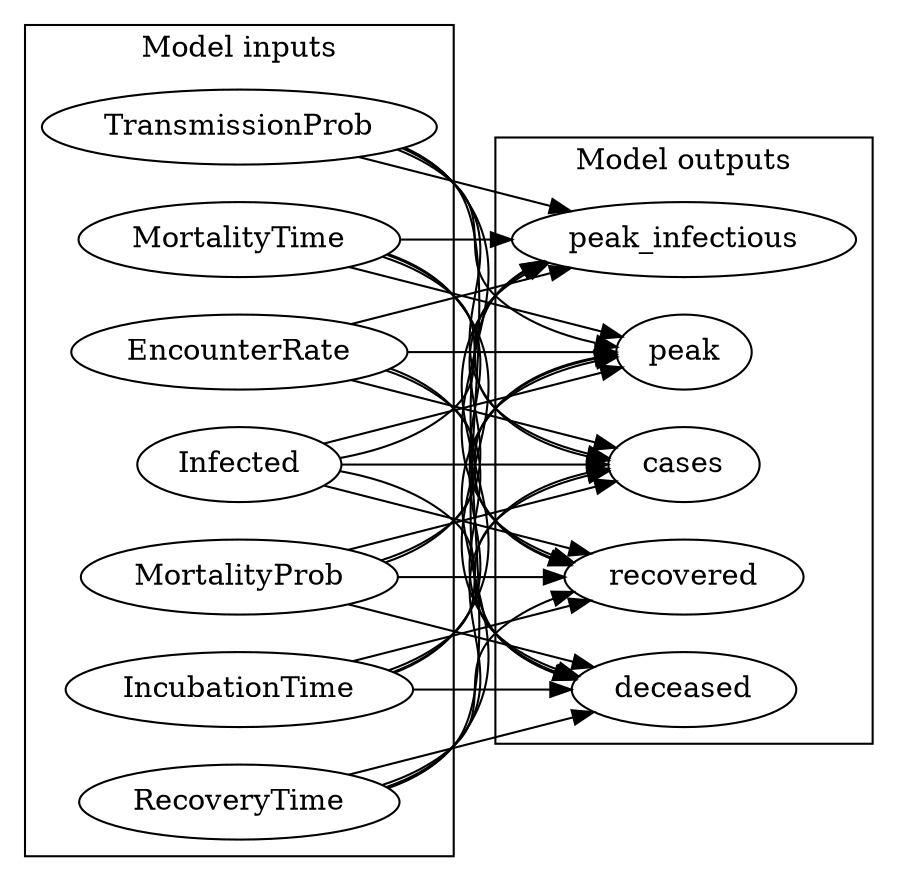 digraph "" {
	graph [newrank=True,
		rankdir=LR
	];
	subgraph cluster_outputs {
		graph [label="Model outputs"];
		deceased;
		peak_infectious;
		peak;
		cases;
		recovered;
	}
	subgraph cluster_inputs {
		graph [label="Model inputs"];
		MortalityProb;
		IncubationTime;
		RecoveryTime;
		TransmissionProb;
		MortalityTime;
		EncounterRate;
		Infected;
	}
	MortalityProb -> deceased;
	MortalityProb -> peak_infectious;
	MortalityProb -> peak;
	MortalityProb -> cases;
	MortalityProb -> recovered;
	IncubationTime -> deceased;
	IncubationTime -> peak_infectious;
	IncubationTime -> peak;
	IncubationTime -> cases;
	IncubationTime -> recovered;
	RecoveryTime -> deceased;
	RecoveryTime -> peak_infectious;
	RecoveryTime -> peak;
	RecoveryTime -> cases;
	RecoveryTime -> recovered;
	TransmissionProb -> deceased;
	TransmissionProb -> peak_infectious;
	TransmissionProb -> peak;
	TransmissionProb -> cases;
	TransmissionProb -> recovered;
	MortalityTime -> deceased;
	MortalityTime -> peak_infectious;
	MortalityTime -> peak;
	MortalityTime -> cases;
	MortalityTime -> recovered;
	EncounterRate -> deceased;
	EncounterRate -> peak_infectious;
	EncounterRate -> peak;
	EncounterRate -> cases;
	EncounterRate -> recovered;
	Infected -> deceased;
	Infected -> peak_infectious;
	Infected -> peak;
	Infected -> cases;
	Infected -> recovered;
}
